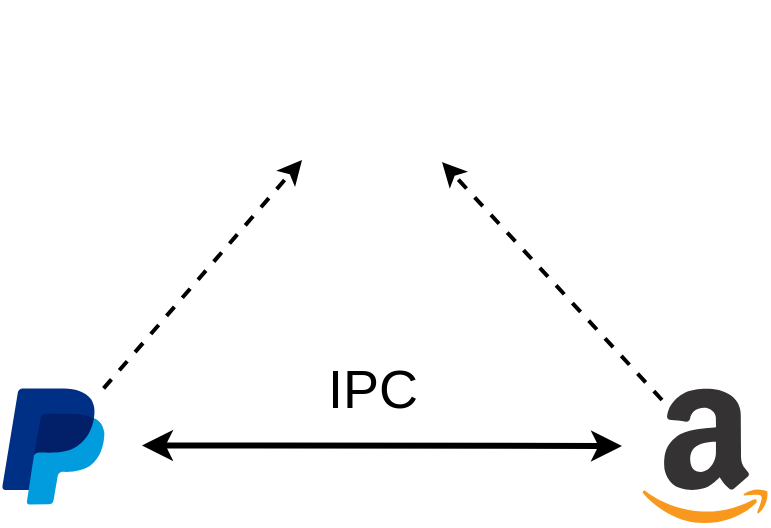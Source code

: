 <mxfile version="20.0.3" type="github">
  <diagram id="QpskN_IqFvLioJpuMTE-" name="第 1 页">
    <mxGraphModel dx="1068" dy="796" grid="1" gridSize="10" guides="1" tooltips="1" connect="1" arrows="1" fold="1" page="1" pageScale="1" pageWidth="1169" pageHeight="1654" math="0" shadow="0">
      <root>
        <mxCell id="0" />
        <mxCell id="1" parent="0" />
        <mxCell id="U5rM4YJxCGuenhQHDrRC-1" value="" style="shape=image;html=1;verticalAlign=top;verticalLabelPosition=bottom;labelBackgroundColor=#ffffff;imageAspect=0;aspect=fixed;image=https://cdn4.iconfinder.com/data/icons/social-media-2182/512/android__mobile__os__social__media__social_media__-128.png" vertex="1" parent="1">
          <mxGeometry x="500" y="220" width="90" height="90" as="geometry" />
        </mxCell>
        <mxCell id="U5rM4YJxCGuenhQHDrRC-11" style="rounded=0;orthogonalLoop=1;jettySize=auto;html=1;strokeWidth=2;dashed=1;" edge="1" parent="1">
          <mxGeometry relative="1" as="geometry">
            <mxPoint x="690" y="420" as="sourcePoint" />
            <mxPoint x="580" y="301" as="targetPoint" />
          </mxGeometry>
        </mxCell>
        <mxCell id="U5rM4YJxCGuenhQHDrRC-8" value="" style="dashed=0;outlineConnect=0;html=1;align=center;labelPosition=center;verticalLabelPosition=bottom;verticalAlign=top;shape=mxgraph.weblogos.amazon" vertex="1" parent="1">
          <mxGeometry x="680" y="414.2" width="62.8" height="68.2" as="geometry" />
        </mxCell>
        <mxCell id="U5rM4YJxCGuenhQHDrRC-13" style="edgeStyle=none;rounded=0;orthogonalLoop=1;jettySize=auto;html=1;strokeWidth=2;dashed=1;" edge="1" parent="1" source="U5rM4YJxCGuenhQHDrRC-10">
          <mxGeometry relative="1" as="geometry">
            <mxPoint x="510" y="300" as="targetPoint" />
          </mxGeometry>
        </mxCell>
        <mxCell id="U5rM4YJxCGuenhQHDrRC-10" value="" style="dashed=0;outlineConnect=0;html=1;align=center;labelPosition=center;verticalLabelPosition=bottom;verticalAlign=top;shape=mxgraph.weblogos.paypal" vertex="1" parent="1">
          <mxGeometry x="360" y="414.2" width="51.2" height="58" as="geometry" />
        </mxCell>
        <mxCell id="U5rM4YJxCGuenhQHDrRC-14" value="" style="endArrow=classic;startArrow=classic;html=1;rounded=0;strokeWidth=3;" edge="1" parent="1">
          <mxGeometry width="50" height="50" relative="1" as="geometry">
            <mxPoint x="430" y="442.7" as="sourcePoint" />
            <mxPoint x="670" y="443" as="targetPoint" />
          </mxGeometry>
        </mxCell>
        <mxCell id="U5rM4YJxCGuenhQHDrRC-16" value="&lt;font style=&quot;font-size: 27px;&quot;&gt;IPC&lt;/font&gt;" style="text;html=1;align=center;verticalAlign=middle;resizable=0;points=[];autosize=1;strokeColor=none;fillColor=none;" vertex="1" parent="1">
          <mxGeometry x="510" y="390" width="70" height="50" as="geometry" />
        </mxCell>
      </root>
    </mxGraphModel>
  </diagram>
</mxfile>
